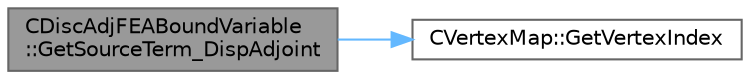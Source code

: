 digraph "CDiscAdjFEABoundVariable::GetSourceTerm_DispAdjoint"
{
 // LATEX_PDF_SIZE
  bgcolor="transparent";
  edge [fontname=Helvetica,fontsize=10,labelfontname=Helvetica,labelfontsize=10];
  node [fontname=Helvetica,fontsize=10,shape=box,height=0.2,width=0.4];
  rankdir="LR";
  Node1 [id="Node000001",label="CDiscAdjFEABoundVariable\l::GetSourceTerm_DispAdjoint",height=0.2,width=0.4,color="gray40", fillcolor="grey60", style="filled", fontcolor="black",tooltip="Get the source term applied into the displacement adjoint coming from external solvers."];
  Node1 -> Node2 [id="edge1_Node000001_Node000002",color="steelblue1",style="solid",tooltip=" "];
  Node2 [id="Node000002",label="CVertexMap::GetVertexIndex",height=0.2,width=0.4,color="grey40", fillcolor="white", style="filled",URL="$classCVertexMap.html#ae62665f7065cb9e31c2aec1ec90c0afc",tooltip="Convert a point index to vertex index."];
}
